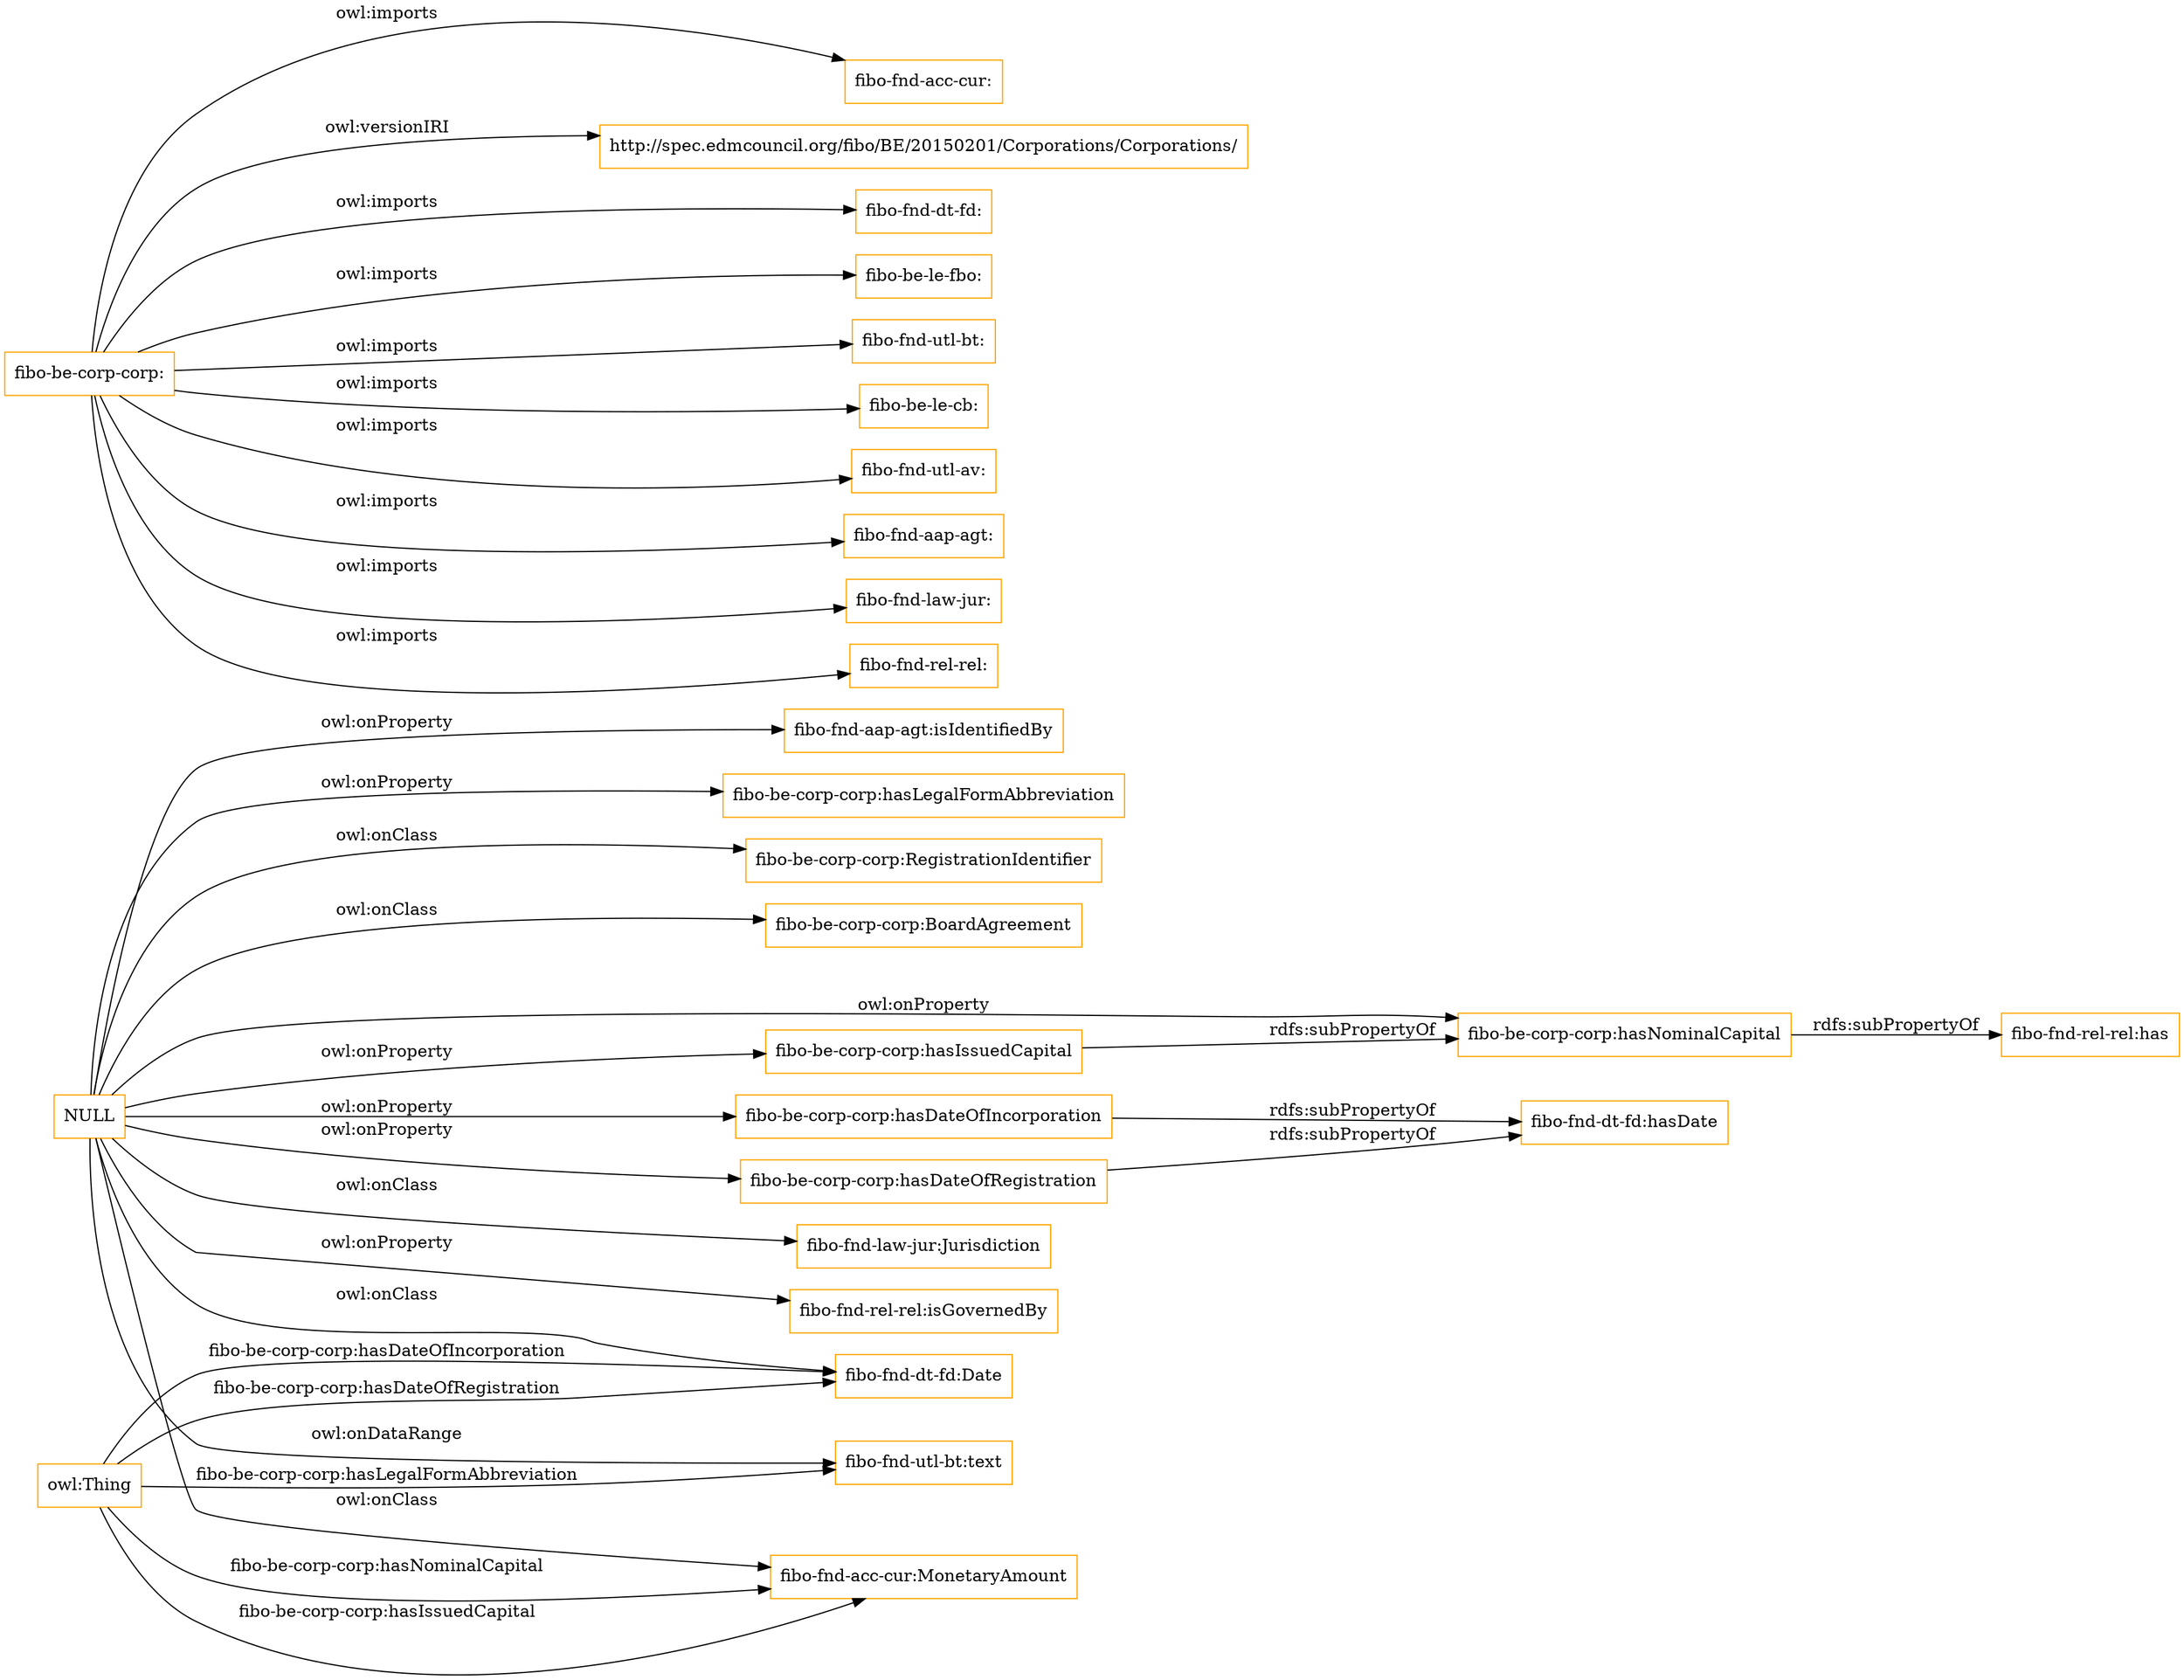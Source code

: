 digraph ar2dtool_diagram { 
rankdir=LR;
size="1501"
node [shape = rectangle, color="orange"]; "fibo-be-corp-corp:RegistrationIdentifier" "fibo-be-corp-corp:BoardAgreement" ; /*classes style*/
	"fibo-be-corp-corp:hasIssuedCapital" -> "fibo-be-corp-corp:hasNominalCapital" [ label = "rdfs:subPropertyOf" ];
	"fibo-be-corp-corp:hasDateOfIncorporation" -> "fibo-fnd-dt-fd:hasDate" [ label = "rdfs:subPropertyOf" ];
	"fibo-be-corp-corp:" -> "fibo-fnd-acc-cur:" [ label = "owl:imports" ];
	"fibo-be-corp-corp:" -> "http://spec.edmcouncil.org/fibo/BE/20150201/Corporations/Corporations/" [ label = "owl:versionIRI" ];
	"fibo-be-corp-corp:" -> "fibo-fnd-dt-fd:" [ label = "owl:imports" ];
	"fibo-be-corp-corp:" -> "fibo-be-le-fbo:" [ label = "owl:imports" ];
	"fibo-be-corp-corp:" -> "fibo-fnd-utl-bt:" [ label = "owl:imports" ];
	"fibo-be-corp-corp:" -> "fibo-be-le-cb:" [ label = "owl:imports" ];
	"fibo-be-corp-corp:" -> "fibo-fnd-utl-av:" [ label = "owl:imports" ];
	"fibo-be-corp-corp:" -> "fibo-fnd-aap-agt:" [ label = "owl:imports" ];
	"fibo-be-corp-corp:" -> "fibo-fnd-law-jur:" [ label = "owl:imports" ];
	"fibo-be-corp-corp:" -> "fibo-fnd-rel-rel:" [ label = "owl:imports" ];
	"NULL" -> "fibo-be-corp-corp:BoardAgreement" [ label = "owl:onClass" ];
	"NULL" -> "fibo-fnd-law-jur:Jurisdiction" [ label = "owl:onClass" ];
	"NULL" -> "fibo-be-corp-corp:hasNominalCapital" [ label = "owl:onProperty" ];
	"NULL" -> "fibo-be-corp-corp:hasDateOfIncorporation" [ label = "owl:onProperty" ];
	"NULL" -> "fibo-be-corp-corp:hasDateOfRegistration" [ label = "owl:onProperty" ];
	"NULL" -> "fibo-be-corp-corp:RegistrationIdentifier" [ label = "owl:onClass" ];
	"NULL" -> "fibo-be-corp-corp:hasIssuedCapital" [ label = "owl:onProperty" ];
	"NULL" -> "fibo-fnd-rel-rel:isGovernedBy" [ label = "owl:onProperty" ];
	"NULL" -> "fibo-fnd-utl-bt:text" [ label = "owl:onDataRange" ];
	"NULL" -> "fibo-fnd-aap-agt:isIdentifiedBy" [ label = "owl:onProperty" ];
	"NULL" -> "fibo-fnd-acc-cur:MonetaryAmount" [ label = "owl:onClass" ];
	"NULL" -> "fibo-be-corp-corp:hasLegalFormAbbreviation" [ label = "owl:onProperty" ];
	"NULL" -> "fibo-fnd-dt-fd:Date" [ label = "owl:onClass" ];
	"fibo-be-corp-corp:hasDateOfRegistration" -> "fibo-fnd-dt-fd:hasDate" [ label = "rdfs:subPropertyOf" ];
	"fibo-be-corp-corp:hasNominalCapital" -> "fibo-fnd-rel-rel:has" [ label = "rdfs:subPropertyOf" ];
	"owl:Thing" -> "fibo-fnd-acc-cur:MonetaryAmount" [ label = "fibo-be-corp-corp:hasIssuedCapital" ];
	"owl:Thing" -> "fibo-fnd-utl-bt:text" [ label = "fibo-be-corp-corp:hasLegalFormAbbreviation" ];
	"owl:Thing" -> "fibo-fnd-dt-fd:Date" [ label = "fibo-be-corp-corp:hasDateOfIncorporation" ];
	"owl:Thing" -> "fibo-fnd-dt-fd:Date" [ label = "fibo-be-corp-corp:hasDateOfRegistration" ];
	"owl:Thing" -> "fibo-fnd-acc-cur:MonetaryAmount" [ label = "fibo-be-corp-corp:hasNominalCapital" ];

}

